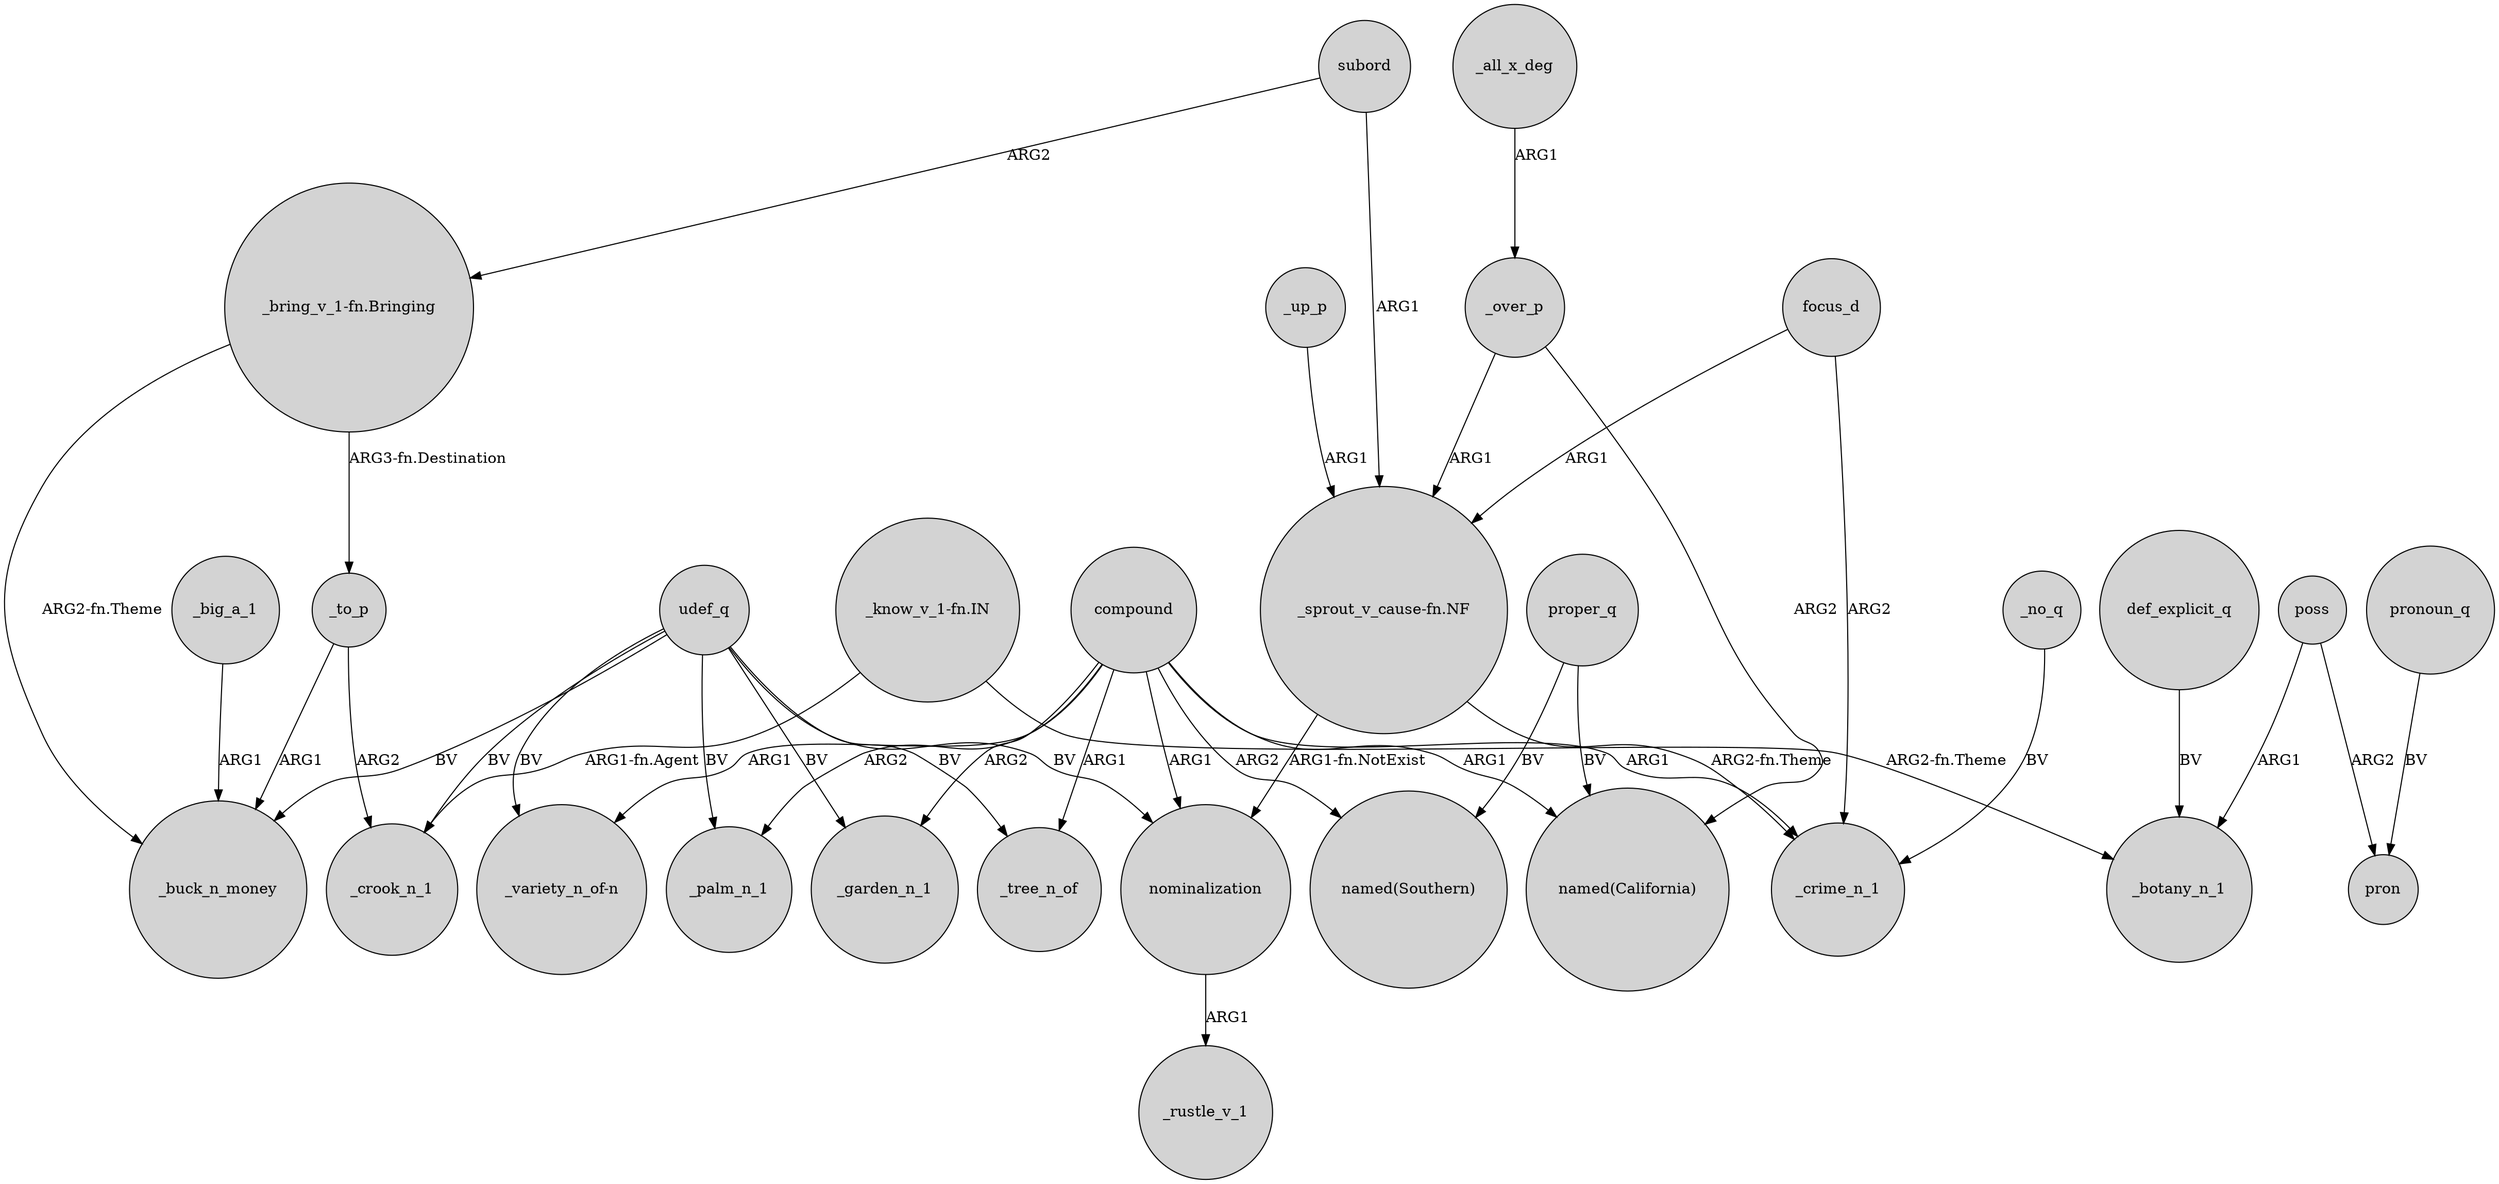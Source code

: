 digraph {
	node [shape=circle style=filled]
	subord -> "_bring_v_1-fn.Bringing" [label=ARG2]
	_over_p -> "_sprout_v_cause-fn.NF" [label=ARG1]
	poss -> pron [label=ARG2]
	udef_q -> _garden_n_1 [label=BV]
	_big_a_1 -> _buck_n_money [label=ARG1]
	compound -> "named(Southern)" [label=ARG2]
	proper_q -> "named(California)" [label=BV]
	"_know_v_1-fn.IN" -> _crook_n_1 [label="ARG1-fn.Agent"]
	"_bring_v_1-fn.Bringing" -> _to_p [label="ARG3-fn.Destination"]
	compound -> _crime_n_1 [label=ARG1]
	udef_q -> _palm_n_1 [label=BV]
	subord -> "_sprout_v_cause-fn.NF" [label=ARG1]
	compound -> _garden_n_1 [label=ARG2]
	_up_p -> "_sprout_v_cause-fn.NF" [label=ARG1]
	def_explicit_q -> _botany_n_1 [label=BV]
	proper_q -> "named(Southern)" [label=BV]
	pronoun_q -> pron [label=BV]
	compound -> "named(California)" [label=ARG1]
	focus_d -> "_sprout_v_cause-fn.NF" [label=ARG1]
	udef_q -> _crook_n_1 [label=BV]
	compound -> _tree_n_of [label=ARG1]
	udef_q -> _tree_n_of [label=BV]
	compound -> _palm_n_1 [label=ARG2]
	compound -> "_variety_n_of-n" [label=ARG1]
	_no_q -> _crime_n_1 [label=BV]
	udef_q -> nominalization [label=BV]
	poss -> _botany_n_1 [label=ARG1]
	_to_p -> _crook_n_1 [label=ARG2]
	"_know_v_1-fn.IN" -> _botany_n_1 [label="ARG2-fn.Theme"]
	"_bring_v_1-fn.Bringing" -> _buck_n_money [label="ARG2-fn.Theme"]
	focus_d -> _crime_n_1 [label=ARG2]
	nominalization -> _rustle_v_1 [label=ARG1]
	_all_x_deg -> _over_p [label=ARG1]
	_to_p -> _buck_n_money [label=ARG1]
	"_sprout_v_cause-fn.NF" -> _crime_n_1 [label="ARG2-fn.Theme"]
	_over_p -> "named(California)" [label=ARG2]
	"_sprout_v_cause-fn.NF" -> nominalization [label="ARG1-fn.NotExist"]
	compound -> nominalization [label=ARG1]
	udef_q -> _buck_n_money [label=BV]
	udef_q -> "_variety_n_of-n" [label=BV]
}
